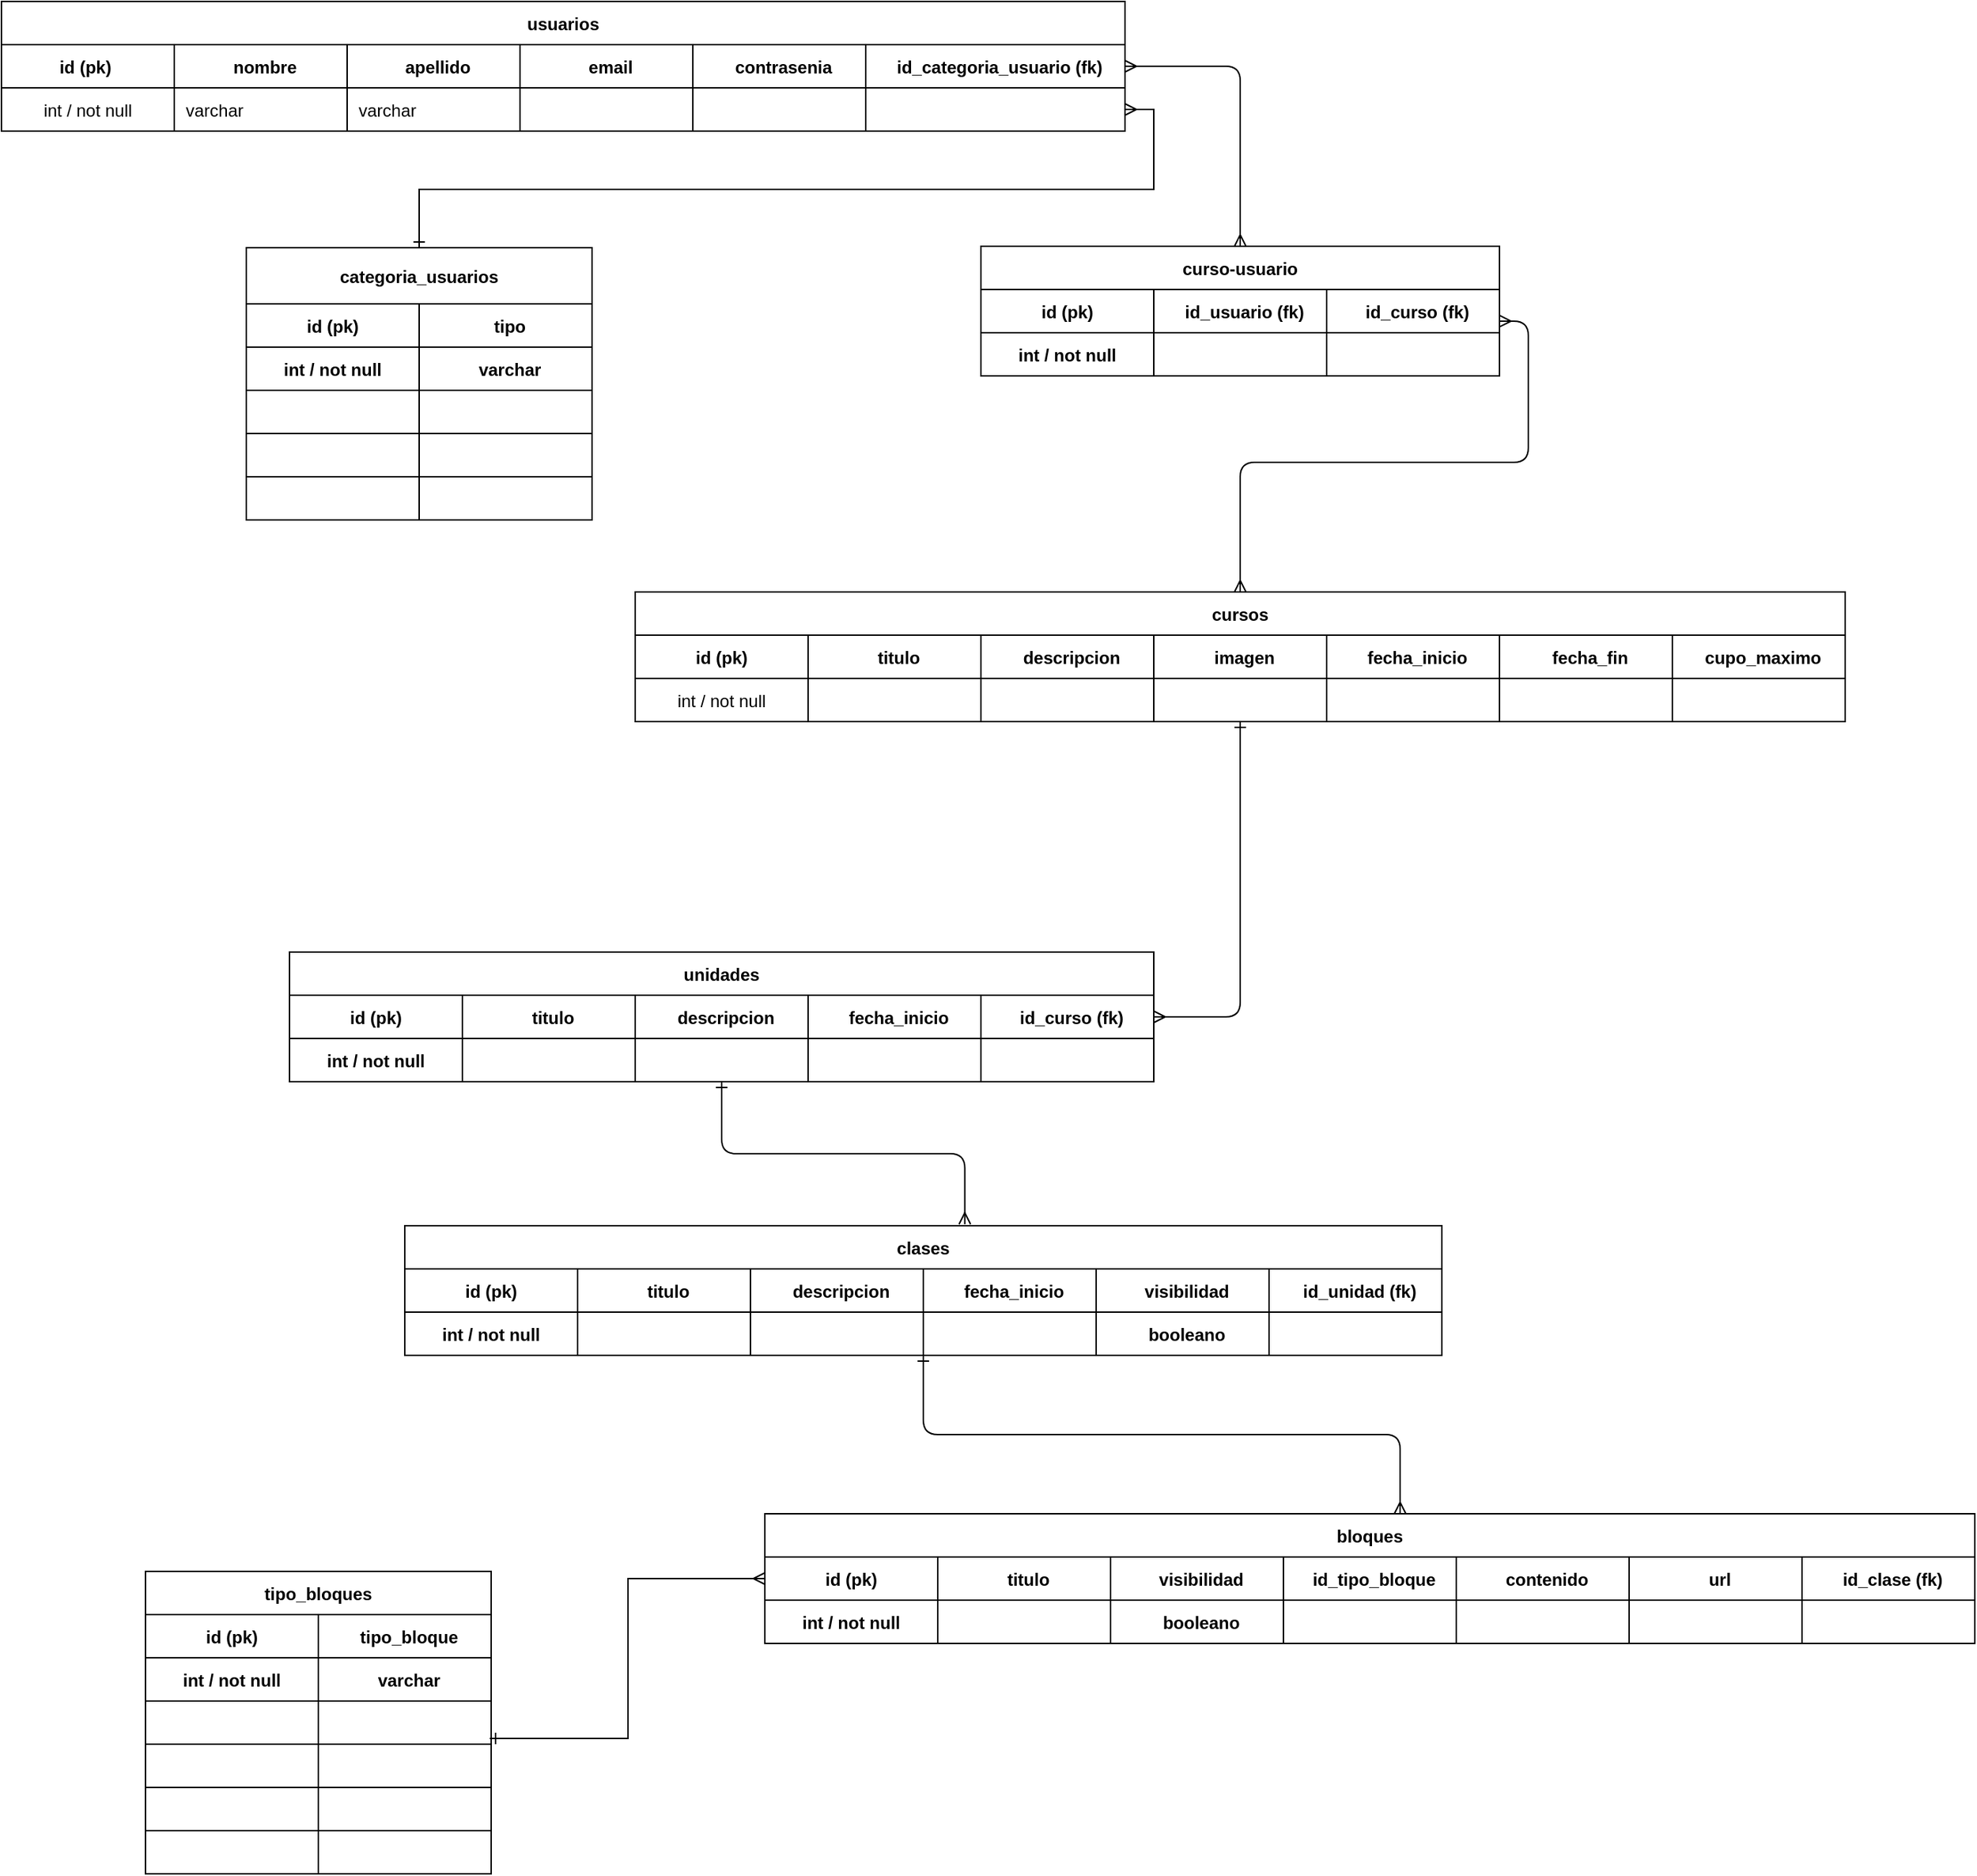 <mxfile version="20.8.23" type="device"><diagram id="R2lEEEUBdFMjLlhIrx00" name="Page-1"><mxGraphModel dx="1434" dy="796" grid="1" gridSize="10" guides="1" tooltips="1" connect="1" arrows="1" fold="1" page="1" pageScale="1" pageWidth="850" pageHeight="1100" math="0" shadow="0" extFonts="Permanent Marker^https://fonts.googleapis.com/css?family=Permanent+Marker"><root><mxCell id="0"/><mxCell id="1" parent="0"/><mxCell id="C-vyLk0tnHw3VtMMgP7b-23" value="usuarios" style="shape=table;startSize=30;container=1;collapsible=1;childLayout=tableLayout;fixedRows=1;rowLines=0;fontStyle=1;align=center;resizeLast=1;" parent="1" vertex="1"><mxGeometry x="120" y="110" width="780" height="90" as="geometry"/></mxCell><mxCell id="C-vyLk0tnHw3VtMMgP7b-24" value="" style="shape=partialRectangle;collapsible=0;dropTarget=0;pointerEvents=0;fillColor=none;points=[[0,0.5],[1,0.5]];portConstraint=eastwest;top=0;left=0;right=0;bottom=1;" parent="C-vyLk0tnHw3VtMMgP7b-23" vertex="1"><mxGeometry y="30" width="780" height="30" as="geometry"/></mxCell><mxCell id="C-vyLk0tnHw3VtMMgP7b-25" value="id (pk) " style="shape=partialRectangle;overflow=hidden;connectable=0;fillColor=none;top=0;left=0;bottom=0;right=0;fontStyle=1;" parent="C-vyLk0tnHw3VtMMgP7b-24" vertex="1"><mxGeometry width="120" height="30" as="geometry"><mxRectangle width="120" height="30" as="alternateBounds"/></mxGeometry></mxCell><mxCell id="C-vyLk0tnHw3VtMMgP7b-26" value="nombre" style="shape=partialRectangle;overflow=hidden;connectable=0;fillColor=none;top=0;left=0;bottom=0;right=0;align=center;spacingLeft=6;fontStyle=1;shadow=0;" parent="C-vyLk0tnHw3VtMMgP7b-24" vertex="1"><mxGeometry x="120" width="120" height="30" as="geometry"><mxRectangle width="120" height="30" as="alternateBounds"/></mxGeometry></mxCell><mxCell id="ai4kzifvyLui5PB4qwSI-150" value="apellido" style="shape=partialRectangle;overflow=hidden;connectable=0;fillColor=none;top=0;left=0;bottom=0;right=0;align=center;spacingLeft=6;fontStyle=1;shadow=0;" parent="C-vyLk0tnHw3VtMMgP7b-24" vertex="1"><mxGeometry x="240" width="120" height="30" as="geometry"><mxRectangle width="120" height="30" as="alternateBounds"/></mxGeometry></mxCell><mxCell id="ai4kzifvyLui5PB4qwSI-156" value="email" style="shape=partialRectangle;overflow=hidden;connectable=0;fillColor=none;top=0;left=0;bottom=0;right=0;align=center;spacingLeft=6;fontStyle=1;shadow=0;" parent="C-vyLk0tnHw3VtMMgP7b-24" vertex="1"><mxGeometry x="360" width="120" height="30" as="geometry"><mxRectangle width="120" height="30" as="alternateBounds"/></mxGeometry></mxCell><mxCell id="ai4kzifvyLui5PB4qwSI-158" value="contrasenia" style="shape=partialRectangle;overflow=hidden;connectable=0;fillColor=none;top=0;left=0;bottom=0;right=0;align=center;spacingLeft=6;fontStyle=1;shadow=0;" parent="C-vyLk0tnHw3VtMMgP7b-24" vertex="1"><mxGeometry x="480" width="120" height="30" as="geometry"><mxRectangle width="120" height="30" as="alternateBounds"/></mxGeometry></mxCell><mxCell id="ai4kzifvyLui5PB4qwSI-160" value="id_categoria_usuario (fk)" style="shape=partialRectangle;overflow=hidden;connectable=0;fillColor=none;top=0;left=0;bottom=0;right=0;align=center;spacingLeft=6;fontStyle=1;shadow=0;" parent="C-vyLk0tnHw3VtMMgP7b-24" vertex="1"><mxGeometry x="600" width="180" height="30" as="geometry"><mxRectangle width="180" height="30" as="alternateBounds"/></mxGeometry></mxCell><mxCell id="C-vyLk0tnHw3VtMMgP7b-27" value="" style="shape=partialRectangle;collapsible=0;dropTarget=0;pointerEvents=0;fillColor=none;points=[[0,0.5],[1,0.5]];portConstraint=eastwest;top=0;left=0;right=0;bottom=0;" parent="C-vyLk0tnHw3VtMMgP7b-23" vertex="1"><mxGeometry y="60" width="780" height="30" as="geometry"/></mxCell><mxCell id="C-vyLk0tnHw3VtMMgP7b-28" value="int / not null" style="shape=partialRectangle;overflow=hidden;connectable=0;fillColor=none;top=0;left=0;bottom=0;right=0;" parent="C-vyLk0tnHw3VtMMgP7b-27" vertex="1"><mxGeometry width="120" height="30" as="geometry"><mxRectangle width="120" height="30" as="alternateBounds"/></mxGeometry></mxCell><mxCell id="C-vyLk0tnHw3VtMMgP7b-29" value="varchar" style="shape=partialRectangle;overflow=hidden;connectable=0;fillColor=none;top=0;left=0;bottom=0;right=0;align=left;spacingLeft=6;" parent="C-vyLk0tnHw3VtMMgP7b-27" vertex="1"><mxGeometry x="120" width="120" height="30" as="geometry"><mxRectangle width="120" height="30" as="alternateBounds"/></mxGeometry></mxCell><mxCell id="ai4kzifvyLui5PB4qwSI-151" value="varchar" style="shape=partialRectangle;overflow=hidden;connectable=0;fillColor=none;top=0;left=0;bottom=0;right=0;align=left;spacingLeft=6;" parent="C-vyLk0tnHw3VtMMgP7b-27" vertex="1"><mxGeometry x="240" width="120" height="30" as="geometry"><mxRectangle width="120" height="30" as="alternateBounds"/></mxGeometry></mxCell><mxCell id="ai4kzifvyLui5PB4qwSI-157" style="shape=partialRectangle;overflow=hidden;connectable=0;fillColor=none;top=0;left=0;bottom=0;right=0;align=left;spacingLeft=6;" parent="C-vyLk0tnHw3VtMMgP7b-27" vertex="1"><mxGeometry x="360" width="120" height="30" as="geometry"><mxRectangle width="120" height="30" as="alternateBounds"/></mxGeometry></mxCell><mxCell id="ai4kzifvyLui5PB4qwSI-159" style="shape=partialRectangle;overflow=hidden;connectable=0;fillColor=none;top=0;left=0;bottom=0;right=0;align=left;spacingLeft=6;" parent="C-vyLk0tnHw3VtMMgP7b-27" vertex="1"><mxGeometry x="480" width="120" height="30" as="geometry"><mxRectangle width="120" height="30" as="alternateBounds"/></mxGeometry></mxCell><mxCell id="ai4kzifvyLui5PB4qwSI-161" style="shape=partialRectangle;overflow=hidden;connectable=0;fillColor=none;top=0;left=0;bottom=0;right=0;align=left;spacingLeft=6;" parent="C-vyLk0tnHw3VtMMgP7b-27" vertex="1"><mxGeometry x="600" width="180" height="30" as="geometry"><mxRectangle width="180" height="30" as="alternateBounds"/></mxGeometry></mxCell><mxCell id="ai4kzifvyLui5PB4qwSI-267" style="edgeStyle=orthogonalEdgeStyle;orthogonalLoop=1;jettySize=auto;html=1;entryX=1;entryY=0.5;entryDx=0;entryDy=0;fontColor=none;startArrow=ERone;startFill=0;endArrow=ERmany;endFill=0;" parent="1" source="ai4kzifvyLui5PB4qwSI-162" target="ai4kzifvyLui5PB4qwSI-180" edge="1"><mxGeometry relative="1" as="geometry"/></mxCell><mxCell id="ai4kzifvyLui5PB4qwSI-162" value="cursos" style="shape=table;startSize=30;container=1;collapsible=1;childLayout=tableLayout;fixedRows=1;rowLines=0;fontStyle=1;align=center;resizeLast=1;" parent="1" vertex="1"><mxGeometry x="560" y="520" width="840" height="90" as="geometry"/></mxCell><mxCell id="ai4kzifvyLui5PB4qwSI-163" value="" style="shape=partialRectangle;collapsible=0;dropTarget=0;pointerEvents=0;fillColor=none;points=[[0,0.5],[1,0.5]];portConstraint=eastwest;top=0;left=0;right=0;bottom=1;" parent="ai4kzifvyLui5PB4qwSI-162" vertex="1"><mxGeometry y="30" width="840" height="30" as="geometry"/></mxCell><mxCell id="ai4kzifvyLui5PB4qwSI-164" value="id (pk)" style="shape=partialRectangle;overflow=hidden;connectable=0;fillColor=none;top=0;left=0;bottom=0;right=0;fontStyle=1;" parent="ai4kzifvyLui5PB4qwSI-163" vertex="1"><mxGeometry width="120" height="30" as="geometry"><mxRectangle width="120" height="30" as="alternateBounds"/></mxGeometry></mxCell><mxCell id="ai4kzifvyLui5PB4qwSI-165" value="titulo" style="shape=partialRectangle;overflow=hidden;connectable=0;fillColor=none;top=0;left=0;bottom=0;right=0;align=center;spacingLeft=6;fontStyle=1;shadow=0;" parent="ai4kzifvyLui5PB4qwSI-163" vertex="1"><mxGeometry x="120" width="120" height="30" as="geometry"><mxRectangle width="120" height="30" as="alternateBounds"/></mxGeometry></mxCell><mxCell id="ai4kzifvyLui5PB4qwSI-166" value="descripcion" style="shape=partialRectangle;overflow=hidden;connectable=0;fillColor=none;top=0;left=0;bottom=0;right=0;align=center;spacingLeft=6;fontStyle=1;shadow=0;" parent="ai4kzifvyLui5PB4qwSI-163" vertex="1"><mxGeometry x="240" width="120" height="30" as="geometry"><mxRectangle width="120" height="30" as="alternateBounds"/></mxGeometry></mxCell><mxCell id="ai4kzifvyLui5PB4qwSI-167" value="imagen" style="shape=partialRectangle;overflow=hidden;connectable=0;fillColor=none;top=0;left=0;bottom=0;right=0;align=center;spacingLeft=6;fontStyle=1;shadow=0;" parent="ai4kzifvyLui5PB4qwSI-163" vertex="1"><mxGeometry x="360" width="120" height="30" as="geometry"><mxRectangle width="120" height="30" as="alternateBounds"/></mxGeometry></mxCell><mxCell id="ai4kzifvyLui5PB4qwSI-168" value="fecha_inicio" style="shape=partialRectangle;overflow=hidden;connectable=0;fillColor=none;top=0;left=0;bottom=0;right=0;align=center;spacingLeft=6;fontStyle=1;shadow=0;" parent="ai4kzifvyLui5PB4qwSI-163" vertex="1"><mxGeometry x="480" width="120" height="30" as="geometry"><mxRectangle width="120" height="30" as="alternateBounds"/></mxGeometry></mxCell><mxCell id="ai4kzifvyLui5PB4qwSI-169" value="fecha_fin" style="shape=partialRectangle;overflow=hidden;connectable=0;fillColor=none;top=0;left=0;bottom=0;right=0;align=center;spacingLeft=6;fontStyle=1;shadow=0;" parent="ai4kzifvyLui5PB4qwSI-163" vertex="1"><mxGeometry x="600" width="120" height="30" as="geometry"><mxRectangle width="120" height="30" as="alternateBounds"/></mxGeometry></mxCell><mxCell id="ai4kzifvyLui5PB4qwSI-177" value="cupo_maximo" style="shape=partialRectangle;overflow=hidden;connectable=0;fillColor=none;top=0;left=0;bottom=0;right=0;align=center;spacingLeft=6;fontStyle=1;shadow=0;" parent="ai4kzifvyLui5PB4qwSI-163" vertex="1"><mxGeometry x="720" width="120" height="30" as="geometry"><mxRectangle width="120" height="30" as="alternateBounds"/></mxGeometry></mxCell><mxCell id="ai4kzifvyLui5PB4qwSI-170" value="" style="shape=partialRectangle;collapsible=0;dropTarget=0;pointerEvents=0;fillColor=none;points=[[0,0.5],[1,0.5]];portConstraint=eastwest;top=0;left=0;right=0;bottom=0;" parent="ai4kzifvyLui5PB4qwSI-162" vertex="1"><mxGeometry y="60" width="840" height="30" as="geometry"/></mxCell><mxCell id="ai4kzifvyLui5PB4qwSI-171" value="int / not null" style="shape=partialRectangle;overflow=hidden;connectable=0;fillColor=none;top=0;left=0;bottom=0;right=0;" parent="ai4kzifvyLui5PB4qwSI-170" vertex="1"><mxGeometry width="120" height="30" as="geometry"><mxRectangle width="120" height="30" as="alternateBounds"/></mxGeometry></mxCell><mxCell id="ai4kzifvyLui5PB4qwSI-172" value="" style="shape=partialRectangle;overflow=hidden;connectable=0;fillColor=none;top=0;left=0;bottom=0;right=0;align=left;spacingLeft=6;" parent="ai4kzifvyLui5PB4qwSI-170" vertex="1"><mxGeometry x="120" width="120" height="30" as="geometry"><mxRectangle width="120" height="30" as="alternateBounds"/></mxGeometry></mxCell><mxCell id="ai4kzifvyLui5PB4qwSI-173" style="shape=partialRectangle;overflow=hidden;connectable=0;fillColor=none;top=0;left=0;bottom=0;right=0;align=left;spacingLeft=6;" parent="ai4kzifvyLui5PB4qwSI-170" vertex="1"><mxGeometry x="240" width="120" height="30" as="geometry"><mxRectangle width="120" height="30" as="alternateBounds"/></mxGeometry></mxCell><mxCell id="ai4kzifvyLui5PB4qwSI-174" style="shape=partialRectangle;overflow=hidden;connectable=0;fillColor=none;top=0;left=0;bottom=0;right=0;align=left;spacingLeft=6;" parent="ai4kzifvyLui5PB4qwSI-170" vertex="1"><mxGeometry x="360" width="120" height="30" as="geometry"><mxRectangle width="120" height="30" as="alternateBounds"/></mxGeometry></mxCell><mxCell id="ai4kzifvyLui5PB4qwSI-175" style="shape=partialRectangle;overflow=hidden;connectable=0;fillColor=none;top=0;left=0;bottom=0;right=0;align=left;spacingLeft=6;" parent="ai4kzifvyLui5PB4qwSI-170" vertex="1"><mxGeometry x="480" width="120" height="30" as="geometry"><mxRectangle width="120" height="30" as="alternateBounds"/></mxGeometry></mxCell><mxCell id="ai4kzifvyLui5PB4qwSI-176" style="shape=partialRectangle;overflow=hidden;connectable=0;fillColor=none;top=0;left=0;bottom=0;right=0;align=left;spacingLeft=6;" parent="ai4kzifvyLui5PB4qwSI-170" vertex="1"><mxGeometry x="600" width="120" height="30" as="geometry"><mxRectangle width="120" height="30" as="alternateBounds"/></mxGeometry></mxCell><mxCell id="ai4kzifvyLui5PB4qwSI-178" style="shape=partialRectangle;overflow=hidden;connectable=0;fillColor=none;top=0;left=0;bottom=0;right=0;align=left;spacingLeft=6;" parent="ai4kzifvyLui5PB4qwSI-170" vertex="1"><mxGeometry x="720" width="120" height="30" as="geometry"><mxRectangle width="120" height="30" as="alternateBounds"/></mxGeometry></mxCell><mxCell id="ai4kzifvyLui5PB4qwSI-283" style="edgeStyle=orthogonalEdgeStyle;orthogonalLoop=1;jettySize=auto;html=1;entryX=0.54;entryY=-0.011;entryDx=0;entryDy=0;entryPerimeter=0;fontColor=none;startArrow=ERone;startFill=0;endArrow=ERmany;endFill=0;" parent="1" source="ai4kzifvyLui5PB4qwSI-179" target="ai4kzifvyLui5PB4qwSI-270" edge="1"><mxGeometry relative="1" as="geometry"/></mxCell><mxCell id="ai4kzifvyLui5PB4qwSI-179" value="unidades" style="shape=table;startSize=30;container=1;collapsible=1;childLayout=tableLayout;fixedRows=1;rowLines=0;fontStyle=1;align=center;resizeLast=1;" parent="1" vertex="1"><mxGeometry x="320" y="770" width="600" height="90" as="geometry"/></mxCell><mxCell id="ai4kzifvyLui5PB4qwSI-180" value="" style="shape=partialRectangle;collapsible=0;dropTarget=0;pointerEvents=0;fillColor=none;points=[[0,0.5],[1,0.5]];portConstraint=eastwest;top=0;left=0;right=0;bottom=1;" parent="ai4kzifvyLui5PB4qwSI-179" vertex="1"><mxGeometry y="30" width="600" height="30" as="geometry"/></mxCell><mxCell id="ai4kzifvyLui5PB4qwSI-181" value="id (pk)" style="shape=partialRectangle;overflow=hidden;connectable=0;fillColor=none;top=0;left=0;bottom=0;right=0;fontStyle=1;" parent="ai4kzifvyLui5PB4qwSI-180" vertex="1"><mxGeometry width="120" height="30" as="geometry"><mxRectangle width="120" height="30" as="alternateBounds"/></mxGeometry></mxCell><mxCell id="ai4kzifvyLui5PB4qwSI-182" value="titulo" style="shape=partialRectangle;overflow=hidden;connectable=0;fillColor=none;top=0;left=0;bottom=0;right=0;align=center;spacingLeft=6;fontStyle=1;shadow=0;" parent="ai4kzifvyLui5PB4qwSI-180" vertex="1"><mxGeometry x="120" width="120" height="30" as="geometry"><mxRectangle width="120" height="30" as="alternateBounds"/></mxGeometry></mxCell><mxCell id="ai4kzifvyLui5PB4qwSI-183" value="descripcion" style="shape=partialRectangle;overflow=hidden;connectable=0;fillColor=none;top=0;left=0;bottom=0;right=0;align=center;spacingLeft=6;fontStyle=1;shadow=0;" parent="ai4kzifvyLui5PB4qwSI-180" vertex="1"><mxGeometry x="240" width="120" height="30" as="geometry"><mxRectangle width="120" height="30" as="alternateBounds"/></mxGeometry></mxCell><mxCell id="ai4kzifvyLui5PB4qwSI-184" value="fecha_inicio" style="shape=partialRectangle;overflow=hidden;connectable=0;fillColor=none;top=0;left=0;bottom=0;right=0;align=center;spacingLeft=6;fontStyle=1;shadow=0;" parent="ai4kzifvyLui5PB4qwSI-180" vertex="1"><mxGeometry x="360" width="120" height="30" as="geometry"><mxRectangle width="120" height="30" as="alternateBounds"/></mxGeometry></mxCell><mxCell id="ai4kzifvyLui5PB4qwSI-268" value="id_curso (fk)" style="shape=partialRectangle;overflow=hidden;connectable=0;fillColor=none;top=0;left=0;bottom=0;right=0;align=center;spacingLeft=6;fontStyle=1;shadow=0;" parent="ai4kzifvyLui5PB4qwSI-180" vertex="1"><mxGeometry x="480" width="120" height="30" as="geometry"><mxRectangle width="120" height="30" as="alternateBounds"/></mxGeometry></mxCell><mxCell id="ai4kzifvyLui5PB4qwSI-194" style="shape=partialRectangle;collapsible=0;dropTarget=0;pointerEvents=0;fillColor=none;points=[[0,0.5],[1,0.5]];portConstraint=eastwest;top=0;left=0;right=0;bottom=1;" parent="ai4kzifvyLui5PB4qwSI-179" vertex="1"><mxGeometry y="60" width="600" height="30" as="geometry"/></mxCell><mxCell id="ai4kzifvyLui5PB4qwSI-195" value="int / not null" style="shape=partialRectangle;overflow=hidden;connectable=0;fillColor=none;top=0;left=0;bottom=0;right=0;fontStyle=1;" parent="ai4kzifvyLui5PB4qwSI-194" vertex="1"><mxGeometry width="120" height="30" as="geometry"><mxRectangle width="120" height="30" as="alternateBounds"/></mxGeometry></mxCell><mxCell id="ai4kzifvyLui5PB4qwSI-196" style="shape=partialRectangle;overflow=hidden;connectable=0;fillColor=none;top=0;left=0;bottom=0;right=0;align=center;spacingLeft=6;fontStyle=1;shadow=0;" parent="ai4kzifvyLui5PB4qwSI-194" vertex="1"><mxGeometry x="120" width="120" height="30" as="geometry"><mxRectangle width="120" height="30" as="alternateBounds"/></mxGeometry></mxCell><mxCell id="ai4kzifvyLui5PB4qwSI-197" style="shape=partialRectangle;overflow=hidden;connectable=0;fillColor=none;top=0;left=0;bottom=0;right=0;align=center;spacingLeft=6;fontStyle=1;shadow=0;" parent="ai4kzifvyLui5PB4qwSI-194" vertex="1"><mxGeometry x="240" width="120" height="30" as="geometry"><mxRectangle width="120" height="30" as="alternateBounds"/></mxGeometry></mxCell><mxCell id="ai4kzifvyLui5PB4qwSI-198" style="shape=partialRectangle;overflow=hidden;connectable=0;fillColor=none;top=0;left=0;bottom=0;right=0;align=center;spacingLeft=6;fontStyle=1;shadow=0;" parent="ai4kzifvyLui5PB4qwSI-194" vertex="1"><mxGeometry x="360" width="120" height="30" as="geometry"><mxRectangle width="120" height="30" as="alternateBounds"/></mxGeometry></mxCell><mxCell id="ai4kzifvyLui5PB4qwSI-269" style="shape=partialRectangle;overflow=hidden;connectable=0;fillColor=none;top=0;left=0;bottom=0;right=0;align=center;spacingLeft=6;fontStyle=1;shadow=0;" parent="ai4kzifvyLui5PB4qwSI-194" vertex="1"><mxGeometry x="480" width="120" height="30" as="geometry"><mxRectangle width="120" height="30" as="alternateBounds"/></mxGeometry></mxCell><mxCell id="ai4kzifvyLui5PB4qwSI-261" style="edgeStyle=orthogonalEdgeStyle;orthogonalLoop=1;jettySize=auto;html=1;exitX=1;exitY=0.733;exitDx=0;exitDy=0;entryX=0.5;entryY=0;entryDx=0;entryDy=0;fontColor=none;startArrow=ERmany;startFill=0;endArrow=ERmany;endFill=0;exitPerimeter=0;" parent="1" source="ai4kzifvyLui5PB4qwSI-248" target="ai4kzifvyLui5PB4qwSI-162" edge="1"><mxGeometry relative="1" as="geometry"/></mxCell><mxCell id="ai4kzifvyLui5PB4qwSI-242" value="curso-usuario" style="shape=table;startSize=30;container=1;collapsible=1;childLayout=tableLayout;fixedRows=1;rowLines=0;fontStyle=1;align=center;resizeLast=1;" parent="1" vertex="1"><mxGeometry x="800" y="280" width="360" height="90" as="geometry"/></mxCell><mxCell id="ai4kzifvyLui5PB4qwSI-248" style="shape=partialRectangle;collapsible=0;dropTarget=0;pointerEvents=0;fillColor=none;points=[[0,0.5],[1,0.5]];portConstraint=eastwest;top=0;left=0;right=0;bottom=1;" parent="ai4kzifvyLui5PB4qwSI-242" vertex="1"><mxGeometry y="30" width="360" height="30" as="geometry"/></mxCell><mxCell id="ai4kzifvyLui5PB4qwSI-249" value="id (pk)" style="shape=partialRectangle;overflow=hidden;connectable=0;fillColor=none;top=0;left=0;bottom=0;right=0;fontStyle=1;" parent="ai4kzifvyLui5PB4qwSI-248" vertex="1"><mxGeometry width="120" height="30" as="geometry"><mxRectangle width="120" height="30" as="alternateBounds"/></mxGeometry></mxCell><mxCell id="ai4kzifvyLui5PB4qwSI-250" value="id_usuario (fk)" style="shape=partialRectangle;overflow=hidden;connectable=0;fillColor=none;top=0;left=0;bottom=0;right=0;align=center;spacingLeft=6;fontStyle=1;shadow=0;" parent="ai4kzifvyLui5PB4qwSI-248" vertex="1"><mxGeometry x="120" width="120" height="30" as="geometry"><mxRectangle width="120" height="30" as="alternateBounds"/></mxGeometry></mxCell><mxCell id="ai4kzifvyLui5PB4qwSI-251" value="id_curso (fk)" style="shape=partialRectangle;overflow=hidden;connectable=0;fillColor=none;top=0;left=0;bottom=0;right=0;align=center;spacingLeft=6;fontStyle=1;shadow=0;" parent="ai4kzifvyLui5PB4qwSI-248" vertex="1"><mxGeometry x="240" width="120" height="30" as="geometry"><mxRectangle width="120" height="30" as="alternateBounds"/></mxGeometry></mxCell><mxCell id="ai4kzifvyLui5PB4qwSI-262" style="shape=partialRectangle;collapsible=0;dropTarget=0;pointerEvents=0;fillColor=none;points=[[0,0.5],[1,0.5]];portConstraint=eastwest;top=0;left=0;right=0;bottom=1;" parent="ai4kzifvyLui5PB4qwSI-242" vertex="1"><mxGeometry y="60" width="360" height="30" as="geometry"/></mxCell><mxCell id="ai4kzifvyLui5PB4qwSI-263" value="int / not null" style="shape=partialRectangle;overflow=hidden;connectable=0;fillColor=none;top=0;left=0;bottom=0;right=0;fontStyle=1;" parent="ai4kzifvyLui5PB4qwSI-262" vertex="1"><mxGeometry width="120" height="30" as="geometry"><mxRectangle width="120" height="30" as="alternateBounds"/></mxGeometry></mxCell><mxCell id="ai4kzifvyLui5PB4qwSI-264" style="shape=partialRectangle;overflow=hidden;connectable=0;fillColor=none;top=0;left=0;bottom=0;right=0;align=center;spacingLeft=6;fontStyle=1;shadow=0;" parent="ai4kzifvyLui5PB4qwSI-262" vertex="1"><mxGeometry x="120" width="120" height="30" as="geometry"><mxRectangle width="120" height="30" as="alternateBounds"/></mxGeometry></mxCell><mxCell id="ai4kzifvyLui5PB4qwSI-265" style="shape=partialRectangle;overflow=hidden;connectable=0;fillColor=none;top=0;left=0;bottom=0;right=0;align=center;spacingLeft=6;fontStyle=1;shadow=0;" parent="ai4kzifvyLui5PB4qwSI-262" vertex="1"><mxGeometry x="240" width="120" height="30" as="geometry"><mxRectangle width="120" height="30" as="alternateBounds"/></mxGeometry></mxCell><mxCell id="ai4kzifvyLui5PB4qwSI-260" style="edgeStyle=orthogonalEdgeStyle;orthogonalLoop=1;jettySize=auto;html=1;exitX=1;exitY=0.5;exitDx=0;exitDy=0;fontColor=none;startArrow=ERmany;startFill=0;endArrow=ERmany;endFill=0;" parent="1" source="C-vyLk0tnHw3VtMMgP7b-24" target="ai4kzifvyLui5PB4qwSI-242" edge="1"><mxGeometry relative="1" as="geometry"/></mxCell><mxCell id="ai4kzifvyLui5PB4qwSI-301" style="edgeStyle=orthogonalEdgeStyle;orthogonalLoop=1;jettySize=auto;html=1;entryX=0.525;entryY=0;entryDx=0;entryDy=0;entryPerimeter=0;fontColor=none;startArrow=ERone;startFill=0;endArrow=ERmany;endFill=0;" parent="1" source="ai4kzifvyLui5PB4qwSI-270" target="ai4kzifvyLui5PB4qwSI-286" edge="1"><mxGeometry relative="1" as="geometry"/></mxCell><mxCell id="ai4kzifvyLui5PB4qwSI-270" value="clases" style="shape=table;startSize=30;container=1;collapsible=1;childLayout=tableLayout;fixedRows=1;rowLines=0;fontStyle=1;align=center;resizeLast=1;" parent="1" vertex="1"><mxGeometry x="400" y="960" width="720" height="90" as="geometry"/></mxCell><mxCell id="ai4kzifvyLui5PB4qwSI-271" value="" style="shape=partialRectangle;collapsible=0;dropTarget=0;pointerEvents=0;fillColor=none;points=[[0,0.5],[1,0.5]];portConstraint=eastwest;top=0;left=0;right=0;bottom=1;" parent="ai4kzifvyLui5PB4qwSI-270" vertex="1"><mxGeometry y="30" width="720" height="30" as="geometry"/></mxCell><mxCell id="ai4kzifvyLui5PB4qwSI-272" value="id (pk)" style="shape=partialRectangle;overflow=hidden;connectable=0;fillColor=none;top=0;left=0;bottom=0;right=0;fontStyle=1;" parent="ai4kzifvyLui5PB4qwSI-271" vertex="1"><mxGeometry width="120" height="30" as="geometry"><mxRectangle width="120" height="30" as="alternateBounds"/></mxGeometry></mxCell><mxCell id="ai4kzifvyLui5PB4qwSI-273" value="titulo" style="shape=partialRectangle;overflow=hidden;connectable=0;fillColor=none;top=0;left=0;bottom=0;right=0;align=center;spacingLeft=6;fontStyle=1;shadow=0;" parent="ai4kzifvyLui5PB4qwSI-271" vertex="1"><mxGeometry x="120" width="120" height="30" as="geometry"><mxRectangle width="120" height="30" as="alternateBounds"/></mxGeometry></mxCell><mxCell id="ai4kzifvyLui5PB4qwSI-274" value="descripcion" style="shape=partialRectangle;overflow=hidden;connectable=0;fillColor=none;top=0;left=0;bottom=0;right=0;align=center;spacingLeft=6;fontStyle=1;shadow=0;" parent="ai4kzifvyLui5PB4qwSI-271" vertex="1"><mxGeometry x="240" width="120" height="30" as="geometry"><mxRectangle width="120" height="30" as="alternateBounds"/></mxGeometry></mxCell><mxCell id="ai4kzifvyLui5PB4qwSI-275" value="fecha_inicio" style="shape=partialRectangle;overflow=hidden;connectable=0;fillColor=none;top=0;left=0;bottom=0;right=0;align=center;spacingLeft=6;fontStyle=1;shadow=0;" parent="ai4kzifvyLui5PB4qwSI-271" vertex="1"><mxGeometry x="360" width="120" height="30" as="geometry"><mxRectangle width="120" height="30" as="alternateBounds"/></mxGeometry></mxCell><mxCell id="ai4kzifvyLui5PB4qwSI-276" value="visibilidad" style="shape=partialRectangle;overflow=hidden;connectable=0;fillColor=none;top=0;left=0;bottom=0;right=0;align=center;spacingLeft=6;fontStyle=1;shadow=0;" parent="ai4kzifvyLui5PB4qwSI-271" vertex="1"><mxGeometry x="480" width="120" height="30" as="geometry"><mxRectangle width="120" height="30" as="alternateBounds"/></mxGeometry></mxCell><mxCell id="ai4kzifvyLui5PB4qwSI-284" value="id_unidad (fk)" style="shape=partialRectangle;overflow=hidden;connectable=0;fillColor=none;top=0;left=0;bottom=0;right=0;align=center;spacingLeft=6;fontStyle=1;shadow=0;" parent="ai4kzifvyLui5PB4qwSI-271" vertex="1"><mxGeometry x="600" width="120" height="30" as="geometry"><mxRectangle width="120" height="30" as="alternateBounds"/></mxGeometry></mxCell><mxCell id="ai4kzifvyLui5PB4qwSI-277" style="shape=partialRectangle;collapsible=0;dropTarget=0;pointerEvents=0;fillColor=none;points=[[0,0.5],[1,0.5]];portConstraint=eastwest;top=0;left=0;right=0;bottom=1;" parent="ai4kzifvyLui5PB4qwSI-270" vertex="1"><mxGeometry y="60" width="720" height="30" as="geometry"/></mxCell><mxCell id="ai4kzifvyLui5PB4qwSI-278" value="int / not null" style="shape=partialRectangle;overflow=hidden;connectable=0;fillColor=none;top=0;left=0;bottom=0;right=0;fontStyle=1;" parent="ai4kzifvyLui5PB4qwSI-277" vertex="1"><mxGeometry width="120" height="30" as="geometry"><mxRectangle width="120" height="30" as="alternateBounds"/></mxGeometry></mxCell><mxCell id="ai4kzifvyLui5PB4qwSI-279" style="shape=partialRectangle;overflow=hidden;connectable=0;fillColor=none;top=0;left=0;bottom=0;right=0;align=center;spacingLeft=6;fontStyle=1;shadow=0;" parent="ai4kzifvyLui5PB4qwSI-277" vertex="1"><mxGeometry x="120" width="120" height="30" as="geometry"><mxRectangle width="120" height="30" as="alternateBounds"/></mxGeometry></mxCell><mxCell id="ai4kzifvyLui5PB4qwSI-280" style="shape=partialRectangle;overflow=hidden;connectable=0;fillColor=none;top=0;left=0;bottom=0;right=0;align=center;spacingLeft=6;fontStyle=1;shadow=0;" parent="ai4kzifvyLui5PB4qwSI-277" vertex="1"><mxGeometry x="240" width="120" height="30" as="geometry"><mxRectangle width="120" height="30" as="alternateBounds"/></mxGeometry></mxCell><mxCell id="ai4kzifvyLui5PB4qwSI-281" style="shape=partialRectangle;overflow=hidden;connectable=0;fillColor=none;top=0;left=0;bottom=0;right=0;align=center;spacingLeft=6;fontStyle=1;shadow=0;" parent="ai4kzifvyLui5PB4qwSI-277" vertex="1"><mxGeometry x="360" width="120" height="30" as="geometry"><mxRectangle width="120" height="30" as="alternateBounds"/></mxGeometry></mxCell><mxCell id="ai4kzifvyLui5PB4qwSI-282" value="booleano" style="shape=partialRectangle;overflow=hidden;connectable=0;fillColor=none;top=0;left=0;bottom=0;right=0;align=center;spacingLeft=6;fontStyle=1;shadow=0;" parent="ai4kzifvyLui5PB4qwSI-277" vertex="1"><mxGeometry x="480" width="120" height="30" as="geometry"><mxRectangle width="120" height="30" as="alternateBounds"/></mxGeometry></mxCell><mxCell id="ai4kzifvyLui5PB4qwSI-285" style="shape=partialRectangle;overflow=hidden;connectable=0;fillColor=none;top=0;left=0;bottom=0;right=0;align=center;spacingLeft=6;fontStyle=1;shadow=0;" parent="ai4kzifvyLui5PB4qwSI-277" vertex="1"><mxGeometry x="600" width="120" height="30" as="geometry"><mxRectangle width="120" height="30" as="alternateBounds"/></mxGeometry></mxCell><mxCell id="ai4kzifvyLui5PB4qwSI-286" value="bloques" style="shape=table;startSize=30;container=1;collapsible=1;childLayout=tableLayout;fixedRows=1;rowLines=0;fontStyle=1;align=center;resizeLast=1;" parent="1" vertex="1"><mxGeometry x="650" y="1160" width="840" height="90" as="geometry"/></mxCell><mxCell id="ai4kzifvyLui5PB4qwSI-287" value="" style="shape=partialRectangle;collapsible=0;dropTarget=0;pointerEvents=0;fillColor=none;points=[[0,0.5],[1,0.5]];portConstraint=eastwest;top=0;left=0;right=0;bottom=1;" parent="ai4kzifvyLui5PB4qwSI-286" vertex="1"><mxGeometry y="30" width="840" height="30" as="geometry"/></mxCell><mxCell id="ai4kzifvyLui5PB4qwSI-288" value="id (pk)" style="shape=partialRectangle;overflow=hidden;connectable=0;fillColor=none;top=0;left=0;bottom=0;right=0;fontStyle=1;" parent="ai4kzifvyLui5PB4qwSI-287" vertex="1"><mxGeometry width="120" height="30" as="geometry"><mxRectangle width="120" height="30" as="alternateBounds"/></mxGeometry></mxCell><mxCell id="ai4kzifvyLui5PB4qwSI-289" value="titulo" style="shape=partialRectangle;overflow=hidden;connectable=0;fillColor=none;top=0;left=0;bottom=0;right=0;align=center;spacingLeft=6;fontStyle=1;shadow=0;" parent="ai4kzifvyLui5PB4qwSI-287" vertex="1"><mxGeometry x="120" width="120" height="30" as="geometry"><mxRectangle width="120" height="30" as="alternateBounds"/></mxGeometry></mxCell><mxCell id="ai4kzifvyLui5PB4qwSI-290" value="visibilidad" style="shape=partialRectangle;overflow=hidden;connectable=0;fillColor=none;top=0;left=0;bottom=0;right=0;align=center;spacingLeft=6;fontStyle=1;shadow=0;" parent="ai4kzifvyLui5PB4qwSI-287" vertex="1"><mxGeometry x="240" width="120" height="30" as="geometry"><mxRectangle width="120" height="30" as="alternateBounds"/></mxGeometry></mxCell><mxCell id="ai4kzifvyLui5PB4qwSI-291" value="id_tipo_bloque" style="shape=partialRectangle;overflow=hidden;connectable=0;fillColor=none;top=0;left=0;bottom=0;right=0;align=center;spacingLeft=6;fontStyle=1;shadow=0;" parent="ai4kzifvyLui5PB4qwSI-287" vertex="1"><mxGeometry x="360" width="120" height="30" as="geometry"><mxRectangle width="120" height="30" as="alternateBounds"/></mxGeometry></mxCell><mxCell id="3cMct8r3DOBZ3xA_7Jcd-50" value="contenido" style="shape=partialRectangle;overflow=hidden;connectable=0;fillColor=none;top=0;left=0;bottom=0;right=0;align=center;spacingLeft=6;fontStyle=1;shadow=0;" vertex="1" parent="ai4kzifvyLui5PB4qwSI-287"><mxGeometry x="480" width="120" height="30" as="geometry"><mxRectangle width="120" height="30" as="alternateBounds"/></mxGeometry></mxCell><mxCell id="3cMct8r3DOBZ3xA_7Jcd-52" value="url" style="shape=partialRectangle;overflow=hidden;connectable=0;fillColor=none;top=0;left=0;bottom=0;right=0;align=center;spacingLeft=6;fontStyle=1;shadow=0;" vertex="1" parent="ai4kzifvyLui5PB4qwSI-287"><mxGeometry x="600" width="120" height="30" as="geometry"><mxRectangle width="120" height="30" as="alternateBounds"/></mxGeometry></mxCell><mxCell id="3cMct8r3DOBZ3xA_7Jcd-26" value="id_clase (fk)" style="shape=partialRectangle;overflow=hidden;connectable=0;fillColor=none;top=0;left=0;bottom=0;right=0;align=center;spacingLeft=6;fontStyle=1;shadow=0;" vertex="1" parent="ai4kzifvyLui5PB4qwSI-287"><mxGeometry x="720" width="120" height="30" as="geometry"><mxRectangle width="120" height="30" as="alternateBounds"/></mxGeometry></mxCell><mxCell id="ai4kzifvyLui5PB4qwSI-294" style="shape=partialRectangle;collapsible=0;dropTarget=0;pointerEvents=0;fillColor=none;points=[[0,0.5],[1,0.5]];portConstraint=eastwest;top=0;left=0;right=0;bottom=1;" parent="ai4kzifvyLui5PB4qwSI-286" vertex="1"><mxGeometry y="60" width="840" height="30" as="geometry"/></mxCell><mxCell id="ai4kzifvyLui5PB4qwSI-295" value="int / not null" style="shape=partialRectangle;overflow=hidden;connectable=0;fillColor=none;top=0;left=0;bottom=0;right=0;fontStyle=1;" parent="ai4kzifvyLui5PB4qwSI-294" vertex="1"><mxGeometry width="120" height="30" as="geometry"><mxRectangle width="120" height="30" as="alternateBounds"/></mxGeometry></mxCell><mxCell id="ai4kzifvyLui5PB4qwSI-296" style="shape=partialRectangle;overflow=hidden;connectable=0;fillColor=none;top=0;left=0;bottom=0;right=0;align=center;spacingLeft=6;fontStyle=1;shadow=0;" parent="ai4kzifvyLui5PB4qwSI-294" vertex="1"><mxGeometry x="120" width="120" height="30" as="geometry"><mxRectangle width="120" height="30" as="alternateBounds"/></mxGeometry></mxCell><mxCell id="ai4kzifvyLui5PB4qwSI-297" value="booleano" style="shape=partialRectangle;overflow=hidden;connectable=0;fillColor=none;top=0;left=0;bottom=0;right=0;align=center;spacingLeft=6;fontStyle=1;shadow=0;" parent="ai4kzifvyLui5PB4qwSI-294" vertex="1"><mxGeometry x="240" width="120" height="30" as="geometry"><mxRectangle width="120" height="30" as="alternateBounds"/></mxGeometry></mxCell><mxCell id="ai4kzifvyLui5PB4qwSI-298" style="shape=partialRectangle;overflow=hidden;connectable=0;fillColor=none;top=0;left=0;bottom=0;right=0;align=center;spacingLeft=6;fontStyle=1;shadow=0;" parent="ai4kzifvyLui5PB4qwSI-294" vertex="1"><mxGeometry x="360" width="120" height="30" as="geometry"><mxRectangle width="120" height="30" as="alternateBounds"/></mxGeometry></mxCell><mxCell id="3cMct8r3DOBZ3xA_7Jcd-51" style="shape=partialRectangle;overflow=hidden;connectable=0;fillColor=none;top=0;left=0;bottom=0;right=0;align=center;spacingLeft=6;fontStyle=1;shadow=0;" vertex="1" parent="ai4kzifvyLui5PB4qwSI-294"><mxGeometry x="480" width="120" height="30" as="geometry"><mxRectangle width="120" height="30" as="alternateBounds"/></mxGeometry></mxCell><mxCell id="3cMct8r3DOBZ3xA_7Jcd-53" style="shape=partialRectangle;overflow=hidden;connectable=0;fillColor=none;top=0;left=0;bottom=0;right=0;align=center;spacingLeft=6;fontStyle=1;shadow=0;" vertex="1" parent="ai4kzifvyLui5PB4qwSI-294"><mxGeometry x="600" width="120" height="30" as="geometry"><mxRectangle width="120" height="30" as="alternateBounds"/></mxGeometry></mxCell><mxCell id="3cMct8r3DOBZ3xA_7Jcd-27" style="shape=partialRectangle;overflow=hidden;connectable=0;fillColor=none;top=0;left=0;bottom=0;right=0;align=center;spacingLeft=6;fontStyle=1;shadow=0;" vertex="1" parent="ai4kzifvyLui5PB4qwSI-294"><mxGeometry x="720" width="120" height="30" as="geometry"><mxRectangle width="120" height="30" as="alternateBounds"/></mxGeometry></mxCell><mxCell id="3cMct8r3DOBZ3xA_7Jcd-25" style="edgeStyle=orthogonalEdgeStyle;rounded=0;orthogonalLoop=1;jettySize=auto;html=1;entryX=1;entryY=0.5;entryDx=0;entryDy=0;startArrow=ERone;startFill=0;endArrow=ERmany;endFill=0;" edge="1" parent="1" source="3cMct8r3DOBZ3xA_7Jcd-1" target="C-vyLk0tnHw3VtMMgP7b-27"><mxGeometry relative="1" as="geometry"/></mxCell><mxCell id="3cMct8r3DOBZ3xA_7Jcd-1" value="categoria_usuarios" style="shape=table;startSize=39;container=1;collapsible=1;childLayout=tableLayout;fixedRows=1;rowLines=0;fontStyle=1;align=center;resizeLast=1;" vertex="1" parent="1"><mxGeometry x="290" y="281" width="240" height="189" as="geometry"/></mxCell><mxCell id="3cMct8r3DOBZ3xA_7Jcd-2" style="shape=partialRectangle;collapsible=0;dropTarget=0;pointerEvents=0;fillColor=none;points=[[0,0.5],[1,0.5]];portConstraint=eastwest;top=0;left=0;right=0;bottom=1;" vertex="1" parent="3cMct8r3DOBZ3xA_7Jcd-1"><mxGeometry y="39" width="240" height="30" as="geometry"/></mxCell><mxCell id="3cMct8r3DOBZ3xA_7Jcd-3" value="id (pk)" style="shape=partialRectangle;overflow=hidden;connectable=0;fillColor=none;top=0;left=0;bottom=0;right=0;fontStyle=1;" vertex="1" parent="3cMct8r3DOBZ3xA_7Jcd-2"><mxGeometry width="120" height="30" as="geometry"><mxRectangle width="120" height="30" as="alternateBounds"/></mxGeometry></mxCell><mxCell id="3cMct8r3DOBZ3xA_7Jcd-4" value="tipo" style="shape=partialRectangle;overflow=hidden;connectable=0;fillColor=none;top=0;left=0;bottom=0;right=0;align=center;spacingLeft=6;fontStyle=1;shadow=0;" vertex="1" parent="3cMct8r3DOBZ3xA_7Jcd-2"><mxGeometry x="120" width="120" height="30" as="geometry"><mxRectangle width="120" height="30" as="alternateBounds"/></mxGeometry></mxCell><mxCell id="3cMct8r3DOBZ3xA_7Jcd-6" style="shape=partialRectangle;collapsible=0;dropTarget=0;pointerEvents=0;fillColor=none;points=[[0,0.5],[1,0.5]];portConstraint=eastwest;top=0;left=0;right=0;bottom=1;" vertex="1" parent="3cMct8r3DOBZ3xA_7Jcd-1"><mxGeometry y="69" width="240" height="30" as="geometry"/></mxCell><mxCell id="3cMct8r3DOBZ3xA_7Jcd-7" value="int / not null" style="shape=partialRectangle;overflow=hidden;connectable=0;fillColor=none;top=0;left=0;bottom=0;right=0;fontStyle=1;" vertex="1" parent="3cMct8r3DOBZ3xA_7Jcd-6"><mxGeometry width="120" height="30" as="geometry"><mxRectangle width="120" height="30" as="alternateBounds"/></mxGeometry></mxCell><mxCell id="3cMct8r3DOBZ3xA_7Jcd-8" value="varchar" style="shape=partialRectangle;overflow=hidden;connectable=0;fillColor=none;top=0;left=0;bottom=0;right=0;align=center;spacingLeft=6;fontStyle=1;shadow=0;" vertex="1" parent="3cMct8r3DOBZ3xA_7Jcd-6"><mxGeometry x="120" width="120" height="30" as="geometry"><mxRectangle width="120" height="30" as="alternateBounds"/></mxGeometry></mxCell><mxCell id="3cMct8r3DOBZ3xA_7Jcd-11" style="shape=partialRectangle;collapsible=0;dropTarget=0;pointerEvents=0;fillColor=none;points=[[0,0.5],[1,0.5]];portConstraint=eastwest;top=0;left=0;right=0;bottom=1;" vertex="1" parent="3cMct8r3DOBZ3xA_7Jcd-1"><mxGeometry y="99" width="240" height="30" as="geometry"/></mxCell><mxCell id="3cMct8r3DOBZ3xA_7Jcd-12" value="" style="shape=partialRectangle;overflow=hidden;connectable=0;fillColor=none;top=0;left=0;bottom=0;right=0;fontStyle=1;" vertex="1" parent="3cMct8r3DOBZ3xA_7Jcd-11"><mxGeometry width="120" height="30" as="geometry"><mxRectangle width="120" height="30" as="alternateBounds"/></mxGeometry></mxCell><mxCell id="3cMct8r3DOBZ3xA_7Jcd-13" value="" style="shape=partialRectangle;overflow=hidden;connectable=0;fillColor=none;top=0;left=0;bottom=0;right=0;align=center;spacingLeft=6;fontStyle=1;shadow=0;" vertex="1" parent="3cMct8r3DOBZ3xA_7Jcd-11"><mxGeometry x="120" width="120" height="30" as="geometry"><mxRectangle width="120" height="30" as="alternateBounds"/></mxGeometry></mxCell><mxCell id="3cMct8r3DOBZ3xA_7Jcd-17" style="shape=partialRectangle;collapsible=0;dropTarget=0;pointerEvents=0;fillColor=none;points=[[0,0.5],[1,0.5]];portConstraint=eastwest;top=0;left=0;right=0;bottom=1;" vertex="1" parent="3cMct8r3DOBZ3xA_7Jcd-1"><mxGeometry y="129" width="240" height="30" as="geometry"/></mxCell><mxCell id="3cMct8r3DOBZ3xA_7Jcd-18" value="" style="shape=partialRectangle;overflow=hidden;connectable=0;fillColor=none;top=0;left=0;bottom=0;right=0;fontStyle=1;" vertex="1" parent="3cMct8r3DOBZ3xA_7Jcd-17"><mxGeometry width="120" height="30" as="geometry"><mxRectangle width="120" height="30" as="alternateBounds"/></mxGeometry></mxCell><mxCell id="3cMct8r3DOBZ3xA_7Jcd-19" value="" style="shape=partialRectangle;overflow=hidden;connectable=0;fillColor=none;top=0;left=0;bottom=0;right=0;align=center;spacingLeft=6;fontStyle=1;shadow=0;" vertex="1" parent="3cMct8r3DOBZ3xA_7Jcd-17"><mxGeometry x="120" width="120" height="30" as="geometry"><mxRectangle width="120" height="30" as="alternateBounds"/></mxGeometry></mxCell><mxCell id="3cMct8r3DOBZ3xA_7Jcd-20" style="shape=partialRectangle;collapsible=0;dropTarget=0;pointerEvents=0;fillColor=none;points=[[0,0.5],[1,0.5]];portConstraint=eastwest;top=0;left=0;right=0;bottom=1;" vertex="1" parent="3cMct8r3DOBZ3xA_7Jcd-1"><mxGeometry y="159" width="240" height="30" as="geometry"/></mxCell><mxCell id="3cMct8r3DOBZ3xA_7Jcd-21" value="" style="shape=partialRectangle;overflow=hidden;connectable=0;fillColor=none;top=0;left=0;bottom=0;right=0;fontStyle=1;" vertex="1" parent="3cMct8r3DOBZ3xA_7Jcd-20"><mxGeometry width="120" height="30" as="geometry"><mxRectangle width="120" height="30" as="alternateBounds"/></mxGeometry></mxCell><mxCell id="3cMct8r3DOBZ3xA_7Jcd-22" value="" style="shape=partialRectangle;overflow=hidden;connectable=0;fillColor=none;top=0;left=0;bottom=0;right=0;align=center;spacingLeft=6;fontStyle=1;shadow=0;" vertex="1" parent="3cMct8r3DOBZ3xA_7Jcd-20"><mxGeometry x="120" width="120" height="30" as="geometry"><mxRectangle width="120" height="30" as="alternateBounds"/></mxGeometry></mxCell><mxCell id="3cMct8r3DOBZ3xA_7Jcd-28" value="tipo_bloques" style="shape=table;startSize=30;container=1;collapsible=1;childLayout=tableLayout;fixedRows=1;rowLines=0;fontStyle=1;align=center;resizeLast=1;" vertex="1" parent="1"><mxGeometry x="220" y="1200" width="240" height="210" as="geometry"/></mxCell><mxCell id="3cMct8r3DOBZ3xA_7Jcd-29" style="shape=partialRectangle;collapsible=0;dropTarget=0;pointerEvents=0;fillColor=none;points=[[0,0.5],[1,0.5]];portConstraint=eastwest;top=0;left=0;right=0;bottom=1;" vertex="1" parent="3cMct8r3DOBZ3xA_7Jcd-28"><mxGeometry y="30" width="240" height="30" as="geometry"/></mxCell><mxCell id="3cMct8r3DOBZ3xA_7Jcd-30" value="id (pk)" style="shape=partialRectangle;overflow=hidden;connectable=0;fillColor=none;top=0;left=0;bottom=0;right=0;fontStyle=1;" vertex="1" parent="3cMct8r3DOBZ3xA_7Jcd-29"><mxGeometry width="120" height="30" as="geometry"><mxRectangle width="120" height="30" as="alternateBounds"/></mxGeometry></mxCell><mxCell id="3cMct8r3DOBZ3xA_7Jcd-31" value="tipo_bloque" style="shape=partialRectangle;overflow=hidden;connectable=0;fillColor=none;top=0;left=0;bottom=0;right=0;align=center;spacingLeft=6;fontStyle=1;shadow=0;" vertex="1" parent="3cMct8r3DOBZ3xA_7Jcd-29"><mxGeometry x="120" width="120" height="30" as="geometry"><mxRectangle width="120" height="30" as="alternateBounds"/></mxGeometry></mxCell><mxCell id="3cMct8r3DOBZ3xA_7Jcd-33" style="shape=partialRectangle;collapsible=0;dropTarget=0;pointerEvents=0;fillColor=none;points=[[0,0.5],[1,0.5]];portConstraint=eastwest;top=0;left=0;right=0;bottom=1;" vertex="1" parent="3cMct8r3DOBZ3xA_7Jcd-28"><mxGeometry y="60" width="240" height="30" as="geometry"/></mxCell><mxCell id="3cMct8r3DOBZ3xA_7Jcd-34" value="int / not null" style="shape=partialRectangle;overflow=hidden;connectable=0;fillColor=none;top=0;left=0;bottom=0;right=0;fontStyle=1;" vertex="1" parent="3cMct8r3DOBZ3xA_7Jcd-33"><mxGeometry width="120" height="30" as="geometry"><mxRectangle width="120" height="30" as="alternateBounds"/></mxGeometry></mxCell><mxCell id="3cMct8r3DOBZ3xA_7Jcd-35" value="varchar" style="shape=partialRectangle;overflow=hidden;connectable=0;fillColor=none;top=0;left=0;bottom=0;right=0;align=center;spacingLeft=6;fontStyle=1;shadow=0;" vertex="1" parent="3cMct8r3DOBZ3xA_7Jcd-33"><mxGeometry x="120" width="120" height="30" as="geometry"><mxRectangle width="120" height="30" as="alternateBounds"/></mxGeometry></mxCell><mxCell id="3cMct8r3DOBZ3xA_7Jcd-46" style="shape=partialRectangle;collapsible=0;dropTarget=0;pointerEvents=0;fillColor=none;points=[[0,0.5],[1,0.5]];portConstraint=eastwest;top=0;left=0;right=0;bottom=1;" vertex="1" parent="3cMct8r3DOBZ3xA_7Jcd-28"><mxGeometry y="90" width="240" height="30" as="geometry"/></mxCell><mxCell id="3cMct8r3DOBZ3xA_7Jcd-47" style="shape=partialRectangle;overflow=hidden;connectable=0;fillColor=none;top=0;left=0;bottom=0;right=0;fontStyle=1;" vertex="1" parent="3cMct8r3DOBZ3xA_7Jcd-46"><mxGeometry width="120" height="30" as="geometry"><mxRectangle width="120" height="30" as="alternateBounds"/></mxGeometry></mxCell><mxCell id="3cMct8r3DOBZ3xA_7Jcd-48" style="shape=partialRectangle;overflow=hidden;connectable=0;fillColor=none;top=0;left=0;bottom=0;right=0;align=center;spacingLeft=6;fontStyle=1;shadow=0;" vertex="1" parent="3cMct8r3DOBZ3xA_7Jcd-46"><mxGeometry x="120" width="120" height="30" as="geometry"><mxRectangle width="120" height="30" as="alternateBounds"/></mxGeometry></mxCell><mxCell id="3cMct8r3DOBZ3xA_7Jcd-43" style="shape=partialRectangle;collapsible=0;dropTarget=0;pointerEvents=0;fillColor=none;points=[[0,0.5],[1,0.5]];portConstraint=eastwest;top=0;left=0;right=0;bottom=1;" vertex="1" parent="3cMct8r3DOBZ3xA_7Jcd-28"><mxGeometry y="120" width="240" height="30" as="geometry"/></mxCell><mxCell id="3cMct8r3DOBZ3xA_7Jcd-44" style="shape=partialRectangle;overflow=hidden;connectable=0;fillColor=none;top=0;left=0;bottom=0;right=0;fontStyle=1;" vertex="1" parent="3cMct8r3DOBZ3xA_7Jcd-43"><mxGeometry width="120" height="30" as="geometry"><mxRectangle width="120" height="30" as="alternateBounds"/></mxGeometry></mxCell><mxCell id="3cMct8r3DOBZ3xA_7Jcd-45" style="shape=partialRectangle;overflow=hidden;connectable=0;fillColor=none;top=0;left=0;bottom=0;right=0;align=center;spacingLeft=6;fontStyle=1;shadow=0;" vertex="1" parent="3cMct8r3DOBZ3xA_7Jcd-43"><mxGeometry x="120" width="120" height="30" as="geometry"><mxRectangle width="120" height="30" as="alternateBounds"/></mxGeometry></mxCell><mxCell id="3cMct8r3DOBZ3xA_7Jcd-40" style="shape=partialRectangle;collapsible=0;dropTarget=0;pointerEvents=0;fillColor=none;points=[[0,0.5],[1,0.5]];portConstraint=eastwest;top=0;left=0;right=0;bottom=1;" vertex="1" parent="3cMct8r3DOBZ3xA_7Jcd-28"><mxGeometry y="150" width="240" height="30" as="geometry"/></mxCell><mxCell id="3cMct8r3DOBZ3xA_7Jcd-41" style="shape=partialRectangle;overflow=hidden;connectable=0;fillColor=none;top=0;left=0;bottom=0;right=0;fontStyle=1;" vertex="1" parent="3cMct8r3DOBZ3xA_7Jcd-40"><mxGeometry width="120" height="30" as="geometry"><mxRectangle width="120" height="30" as="alternateBounds"/></mxGeometry></mxCell><mxCell id="3cMct8r3DOBZ3xA_7Jcd-42" style="shape=partialRectangle;overflow=hidden;connectable=0;fillColor=none;top=0;left=0;bottom=0;right=0;align=center;spacingLeft=6;fontStyle=1;shadow=0;" vertex="1" parent="3cMct8r3DOBZ3xA_7Jcd-40"><mxGeometry x="120" width="120" height="30" as="geometry"><mxRectangle width="120" height="30" as="alternateBounds"/></mxGeometry></mxCell><mxCell id="3cMct8r3DOBZ3xA_7Jcd-37" style="shape=partialRectangle;collapsible=0;dropTarget=0;pointerEvents=0;fillColor=none;points=[[0,0.5],[1,0.5]];portConstraint=eastwest;top=0;left=0;right=0;bottom=1;" vertex="1" parent="3cMct8r3DOBZ3xA_7Jcd-28"><mxGeometry y="180" width="240" height="30" as="geometry"/></mxCell><mxCell id="3cMct8r3DOBZ3xA_7Jcd-38" style="shape=partialRectangle;overflow=hidden;connectable=0;fillColor=none;top=0;left=0;bottom=0;right=0;fontStyle=1;" vertex="1" parent="3cMct8r3DOBZ3xA_7Jcd-37"><mxGeometry width="120" height="30" as="geometry"><mxRectangle width="120" height="30" as="alternateBounds"/></mxGeometry></mxCell><mxCell id="3cMct8r3DOBZ3xA_7Jcd-39" style="shape=partialRectangle;overflow=hidden;connectable=0;fillColor=none;top=0;left=0;bottom=0;right=0;align=center;spacingLeft=6;fontStyle=1;shadow=0;" vertex="1" parent="3cMct8r3DOBZ3xA_7Jcd-37"><mxGeometry x="120" width="120" height="30" as="geometry"><mxRectangle width="120" height="30" as="alternateBounds"/></mxGeometry></mxCell><mxCell id="3cMct8r3DOBZ3xA_7Jcd-49" style="edgeStyle=orthogonalEdgeStyle;rounded=0;orthogonalLoop=1;jettySize=auto;html=1;entryX=0.996;entryY=-0.133;entryDx=0;entryDy=0;entryPerimeter=0;startArrow=ERmany;startFill=0;endArrow=ERone;endFill=0;" edge="1" parent="1" source="ai4kzifvyLui5PB4qwSI-287" target="3cMct8r3DOBZ3xA_7Jcd-43"><mxGeometry relative="1" as="geometry"/></mxCell></root></mxGraphModel></diagram></mxfile>